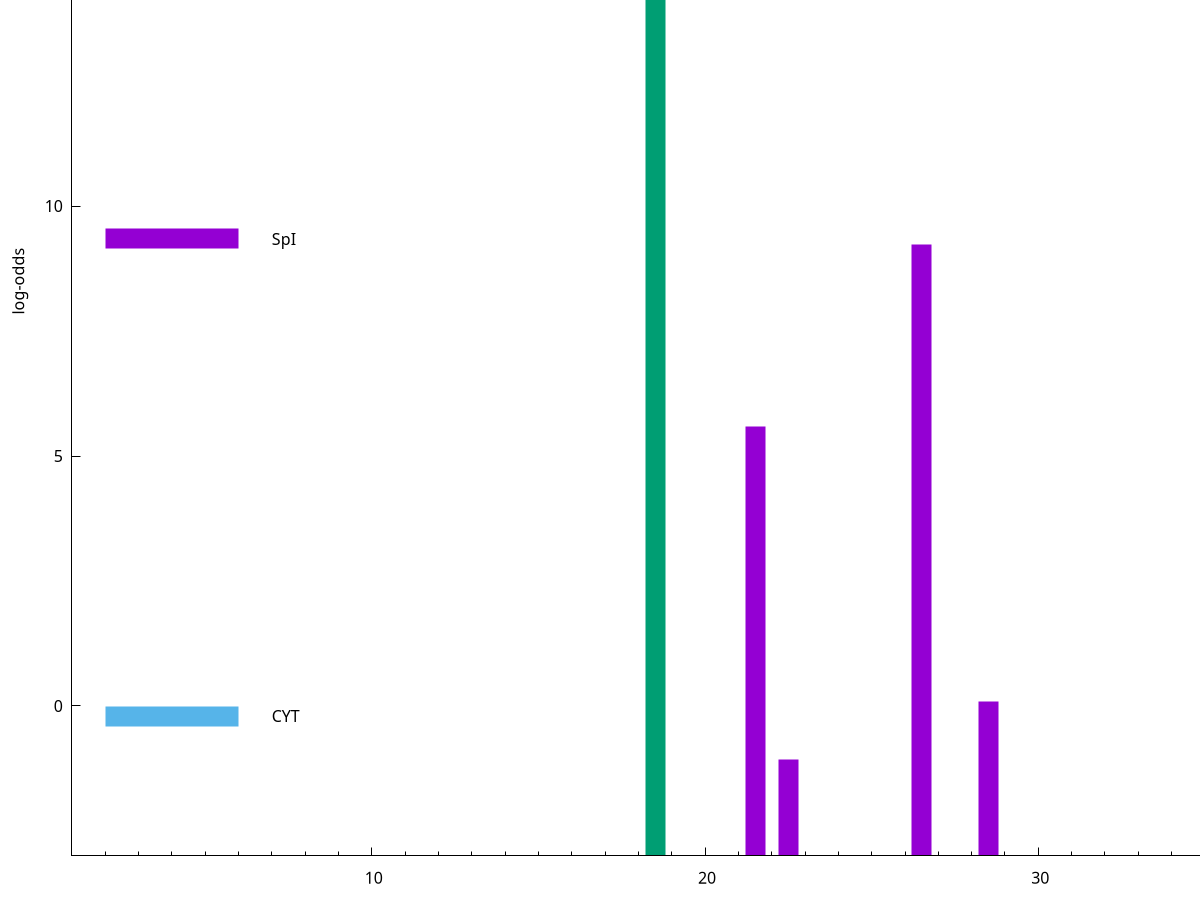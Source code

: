 set title "LipoP predictions for SRR4017849.gff"
set size 2., 1.4
set xrange [1:70] 
set mxtics 10
set yrange [-3:20]
set y2range [0:23]
set ylabel "log-odds"
set term postscript eps color solid "Helvetica" 30
set output "SRR4017849.gff195.eps"
set arrow from 2,15.2704 to 6,15.2704 nohead lt 2 lw 20
set label "SpII" at 7,15.2704
set arrow from 2,9.3429 to 6,9.3429 nohead lt 1 lw 20
set label "SpI" at 7,9.3429
set arrow from 2,-0.200913 to 6,-0.200913 nohead lt 3 lw 20
set label "CYT" at 7,-0.200913
set arrow from 2,15.2704 to 6,15.2704 nohead lt 2 lw 20
set label "SpII" at 7,15.2704
# NOTE: The scores below are the log-odds scores with the threshold
# NOTE: subtracted (a hack to make gnuplot make the histogram all
# NOTE: look nice).
plot "-" axes x1y2 title "" with impulses lt 2 lw 20, "-" axes x1y2 title "" with impulses lt 1 lw 20
18.500000 18.270400
e
26.500000 12.227880
21.500000 8.581510
28.500000 3.097947
22.500000 1.935650
e
exit
